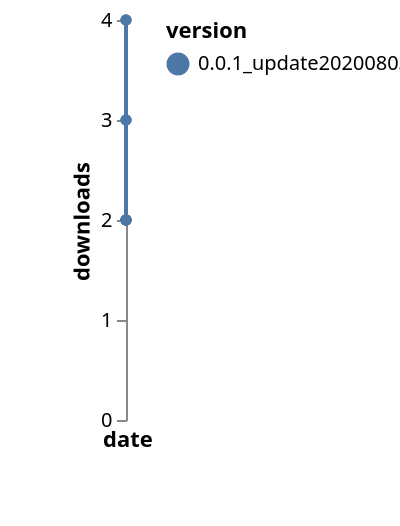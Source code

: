 {"$schema": "https://vega.github.io/schema/vega-lite/v5.json", "description": "A simple bar chart with embedded data.", "data": {"values": [{"date": "2021-09-03", "total": 906, "delta": 2, "version": "0.0.1_update20200803"}, {"date": "2021-09-04", "total": 908, "delta": 2, "version": "0.0.1_update20200803"}, {"date": "2021-09-05", "total": 910, "delta": 2, "version": "0.0.1_update20200803"}, {"date": "2021-09-06", "total": 913, "delta": 3, "version": "0.0.1_update20200803"}, {"date": "2021-09-07", "total": 915, "delta": 2, "version": "0.0.1_update20200803"}, {"date": "2021-09-08", "total": 919, "delta": 4, "version": "0.0.1_update20200803"}, {"date": "2021-09-09", "total": 922, "delta": 3, "version": "0.0.1_update20200803"}, {"date": "2021-09-10", "total": 924, "delta": 2, "version": "0.0.1_update20200803"}, {"date": "2021-09-11", "total": 928, "delta": 4, "version": "0.0.1_update20200803"}, {"date": "2021-09-12", "total": 930, "delta": 2, "version": "0.0.1_update20200803"}, {"date": "2021-09-13", "total": 933, "delta": 3, "version": "0.0.1_update20200803"}, {"date": "2021-09-14", "total": 935, "delta": 2, "version": "0.0.1_update20200803"}, {"date": "2021-09-15", "total": 937, "delta": 2, "version": "0.0.1_update20200803"}, {"date": "2021-09-16", "total": 941, "delta": 4, "version": "0.0.1_update20200803"}]}, "width": "container", "mark": {"type": "line", "point": {"filled": true}}, "encoding": {"x": {"field": "date", "type": "temporal", "timeUnit": "yearmonthdate", "title": "date", "axis": {"labelAngle": -15}}, "y": {"field": "delta", "type": "quantitative", "title": "downloads"}, "color": {"field": "version", "type": "nominal"}, "tooltip": {"field": "delta"}}}